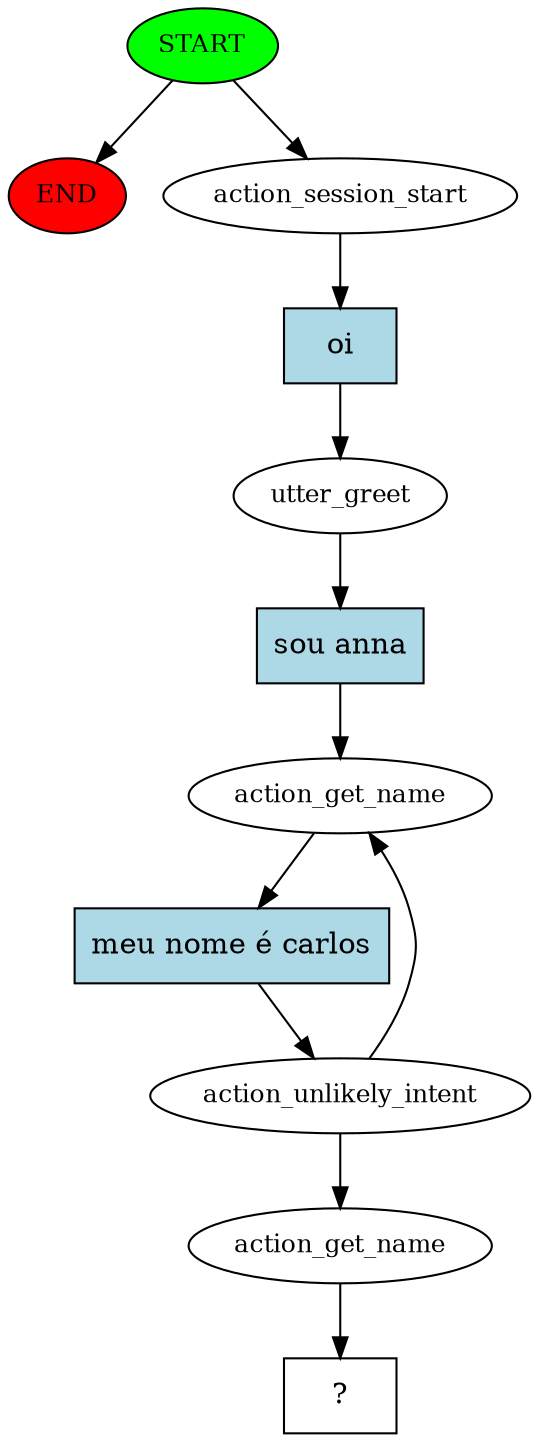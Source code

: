digraph  {
0 [class="start active", fillcolor=green, fontsize=12, label=START, style=filled];
"-1" [class=end, fillcolor=red, fontsize=12, label=END, style=filled];
1 [class=active, fontsize=12, label=action_session_start];
2 [class=active, fontsize=12, label=utter_greet];
3 [class=active, fontsize=12, label=action_get_name];
4 [class=active, fontsize=12, label=action_unlikely_intent];
7 [class=active, fontsize=12, label=action_get_name];
8 [class="intent dashed active", label="  ?  ", shape=rect];
9 [class="intent active", fillcolor=lightblue, label=oi, shape=rect, style=filled];
10 [class="intent active", fillcolor=lightblue, label="sou anna", shape=rect, style=filled];
11 [class="intent active", fillcolor=lightblue, label="meu nome é carlos", shape=rect, style=filled];
0 -> "-1"  [class="", key=NONE, label=""];
0 -> 1  [class=active, key=NONE, label=""];
1 -> 9  [class=active, key=0];
2 -> 10  [class=active, key=0];
3 -> 11  [class=active, key=0];
4 -> 3  [class=active, key=NONE, label=""];
4 -> 7  [class=active, key=NONE, label=""];
7 -> 8  [class=active, key=NONE, label=""];
9 -> 2  [class=active, key=0];
10 -> 3  [class=active, key=0];
11 -> 4  [class=active, key=0];
}
